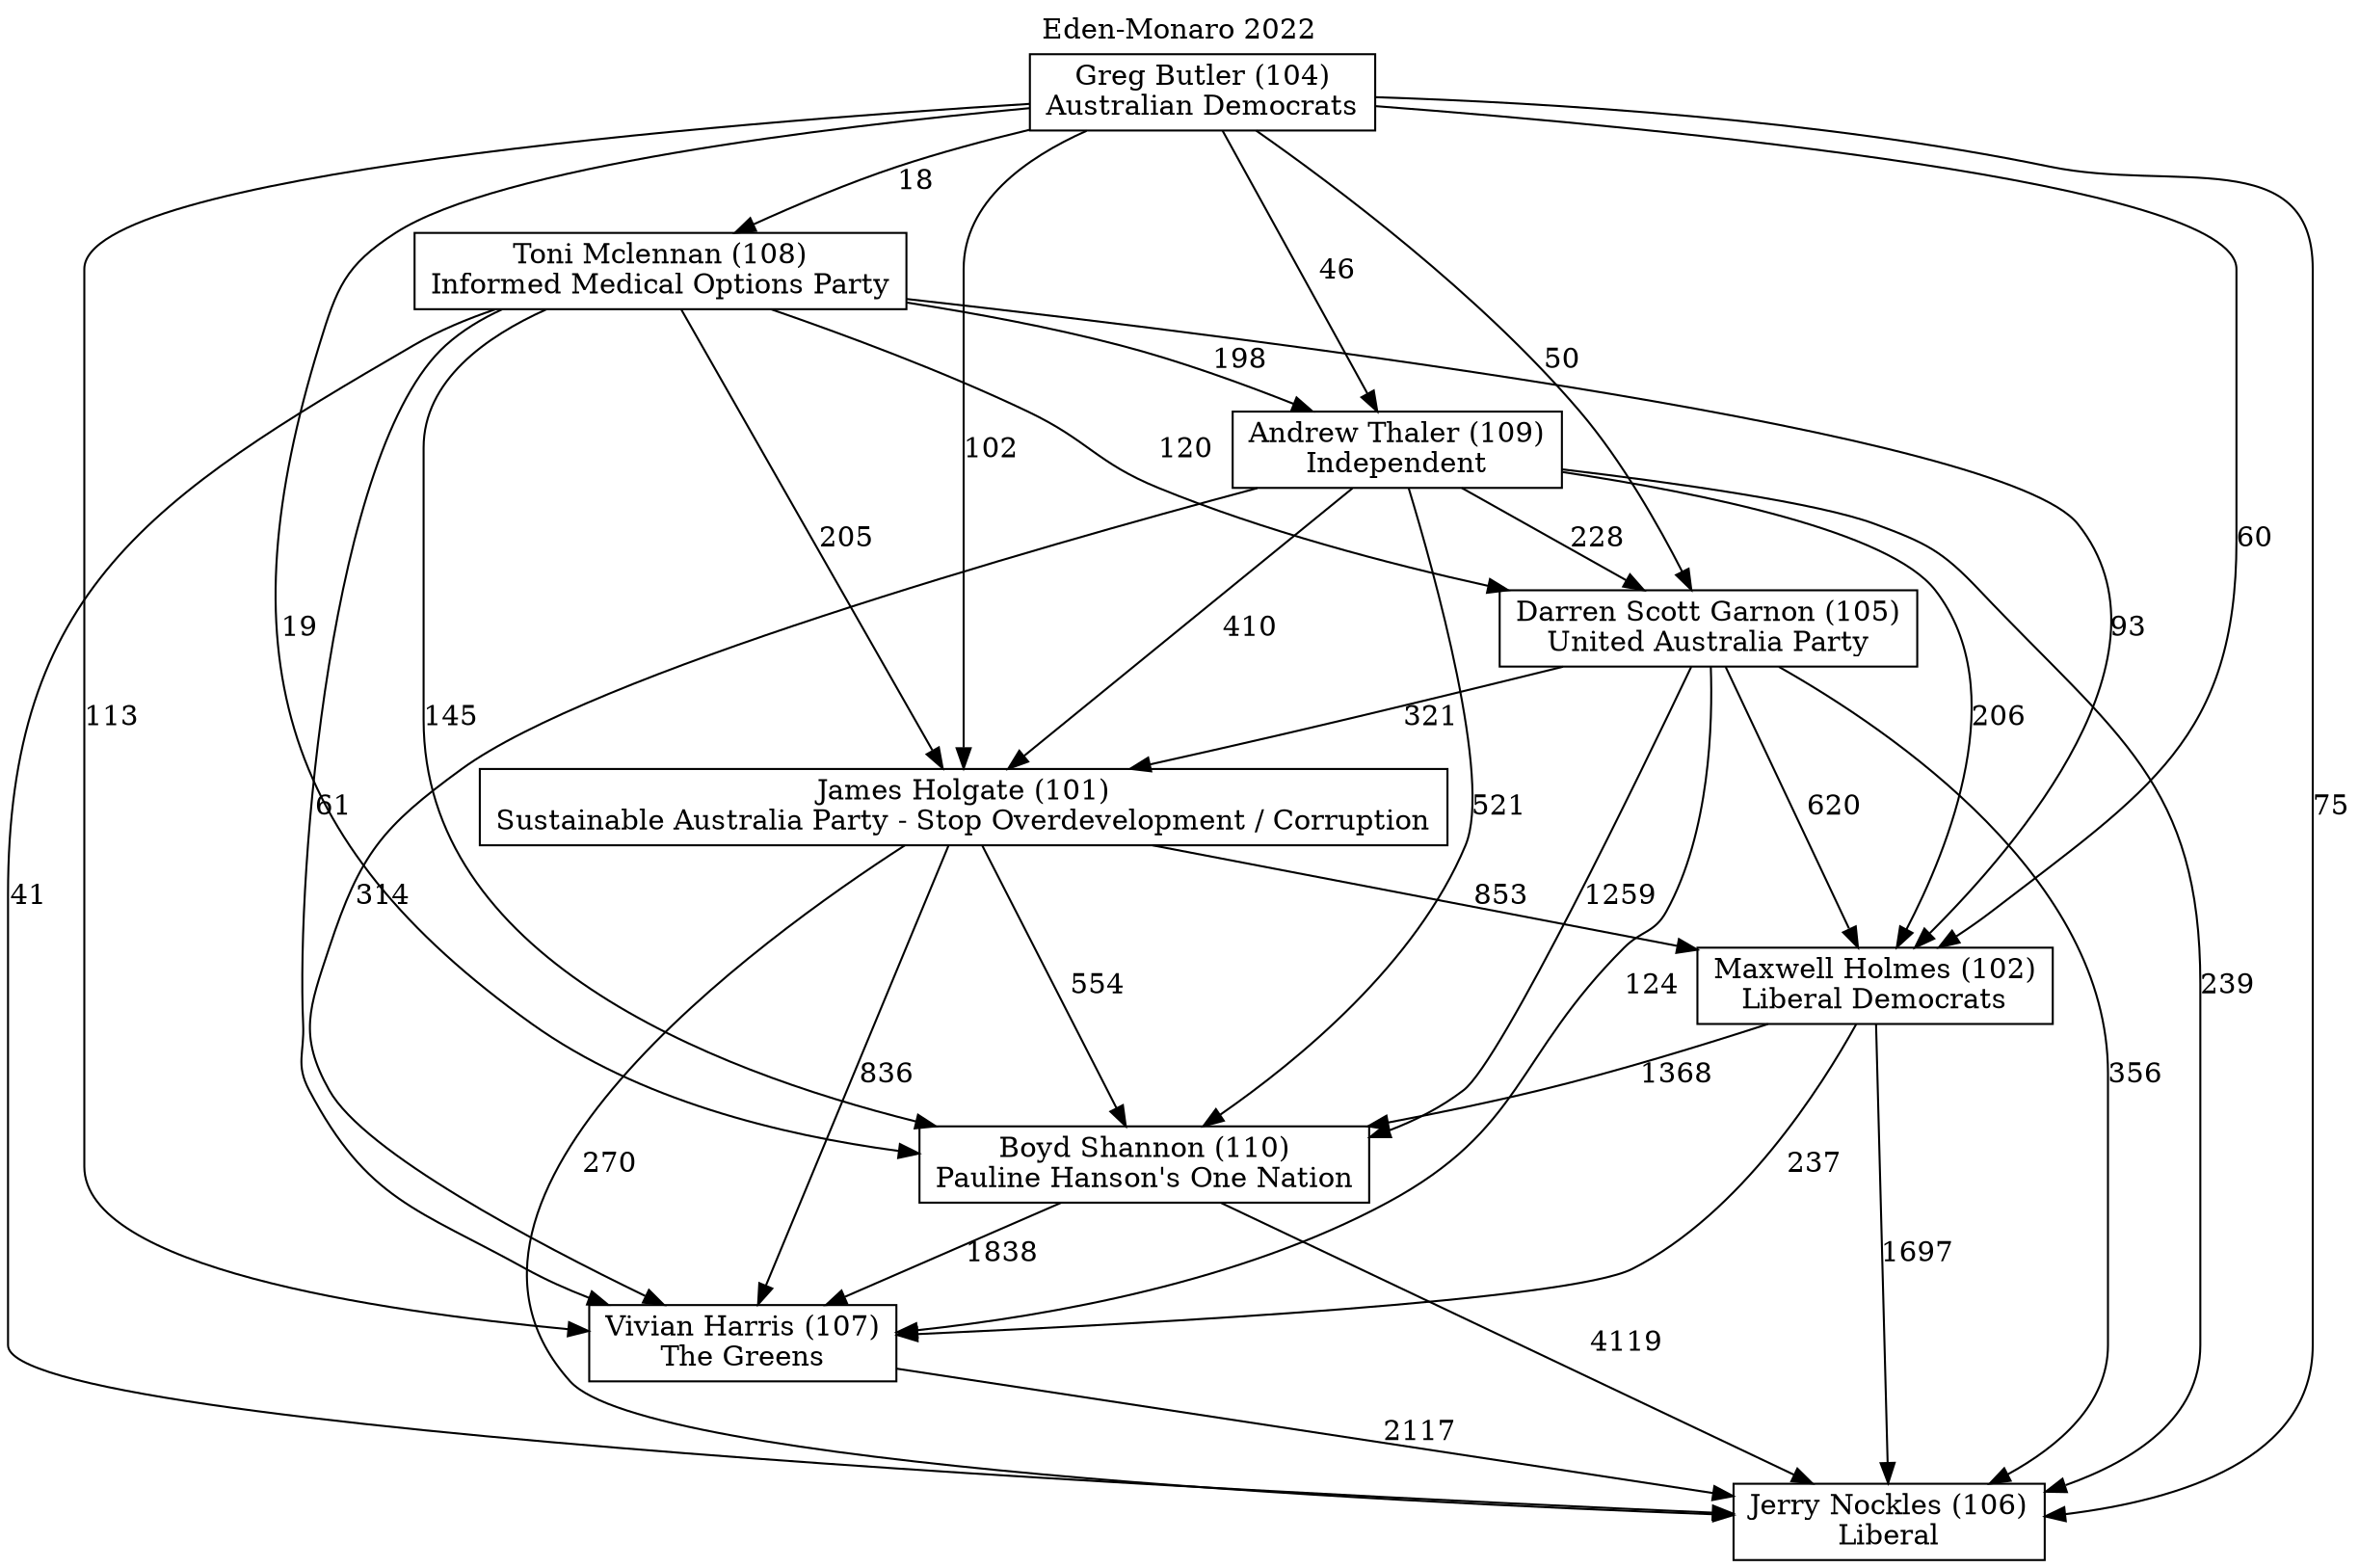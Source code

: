 // House preference flow
digraph "Jerry Nockles (106)_Eden-Monaro_2022" {
	graph [label="Eden-Monaro 2022" labelloc=t mclimit=10]
	node [shape=box]
	"Boyd Shannon (110)" [label="Boyd Shannon (110)
Pauline Hanson's One Nation"]
	"Vivian Harris (107)" [label="Vivian Harris (107)
The Greens"]
	"Maxwell Holmes (102)" [label="Maxwell Holmes (102)
Liberal Democrats"]
	"Jerry Nockles (106)" [label="Jerry Nockles (106)
Liberal"]
	"Darren Scott Garnon (105)" [label="Darren Scott Garnon (105)
United Australia Party"]
	"Andrew Thaler (109)" [label="Andrew Thaler (109)
Independent"]
	"Greg Butler (104)" [label="Greg Butler (104)
Australian Democrats"]
	"Toni Mclennan (108)" [label="Toni Mclennan (108)
Informed Medical Options Party"]
	"James Holgate (101)" [label="James Holgate (101)
Sustainable Australia Party - Stop Overdevelopment / Corruption"]
	"Andrew Thaler (109)" -> "Boyd Shannon (110)" [label=521]
	"Toni Mclennan (108)" -> "Boyd Shannon (110)" [label=145]
	"Greg Butler (104)" -> "Jerry Nockles (106)" [label=75]
	"Greg Butler (104)" -> "James Holgate (101)" [label=102]
	"Greg Butler (104)" -> "Maxwell Holmes (102)" [label=60]
	"Boyd Shannon (110)" -> "Jerry Nockles (106)" [label=4119]
	"Maxwell Holmes (102)" -> "Vivian Harris (107)" [label=237]
	"Greg Butler (104)" -> "Boyd Shannon (110)" [label=19]
	"Maxwell Holmes (102)" -> "Boyd Shannon (110)" [label=1368]
	"Boyd Shannon (110)" -> "Vivian Harris (107)" [label=1838]
	"James Holgate (101)" -> "Vivian Harris (107)" [label=836]
	"Maxwell Holmes (102)" -> "Jerry Nockles (106)" [label=1697]
	"Toni Mclennan (108)" -> "James Holgate (101)" [label=205]
	"James Holgate (101)" -> "Boyd Shannon (110)" [label=554]
	"Andrew Thaler (109)" -> "Darren Scott Garnon (105)" [label=228]
	"Andrew Thaler (109)" -> "James Holgate (101)" [label=410]
	"Darren Scott Garnon (105)" -> "Boyd Shannon (110)" [label=1259]
	"Toni Mclennan (108)" -> "Vivian Harris (107)" [label=61]
	"Toni Mclennan (108)" -> "Jerry Nockles (106)" [label=41]
	"Toni Mclennan (108)" -> "Darren Scott Garnon (105)" [label=120]
	"Toni Mclennan (108)" -> "Maxwell Holmes (102)" [label=93]
	"Greg Butler (104)" -> "Toni Mclennan (108)" [label=18]
	"James Holgate (101)" -> "Jerry Nockles (106)" [label=270]
	"Darren Scott Garnon (105)" -> "James Holgate (101)" [label=321]
	"James Holgate (101)" -> "Maxwell Holmes (102)" [label=853]
	"Darren Scott Garnon (105)" -> "Vivian Harris (107)" [label=124]
	"Darren Scott Garnon (105)" -> "Maxwell Holmes (102)" [label=620]
	"Greg Butler (104)" -> "Darren Scott Garnon (105)" [label=50]
	"Darren Scott Garnon (105)" -> "Jerry Nockles (106)" [label=356]
	"Toni Mclennan (108)" -> "Andrew Thaler (109)" [label=198]
	"Andrew Thaler (109)" -> "Maxwell Holmes (102)" [label=206]
	"Vivian Harris (107)" -> "Jerry Nockles (106)" [label=2117]
	"Andrew Thaler (109)" -> "Jerry Nockles (106)" [label=239]
	"Greg Butler (104)" -> "Vivian Harris (107)" [label=113]
	"Greg Butler (104)" -> "Andrew Thaler (109)" [label=46]
	"Andrew Thaler (109)" -> "Vivian Harris (107)" [label=314]
}
